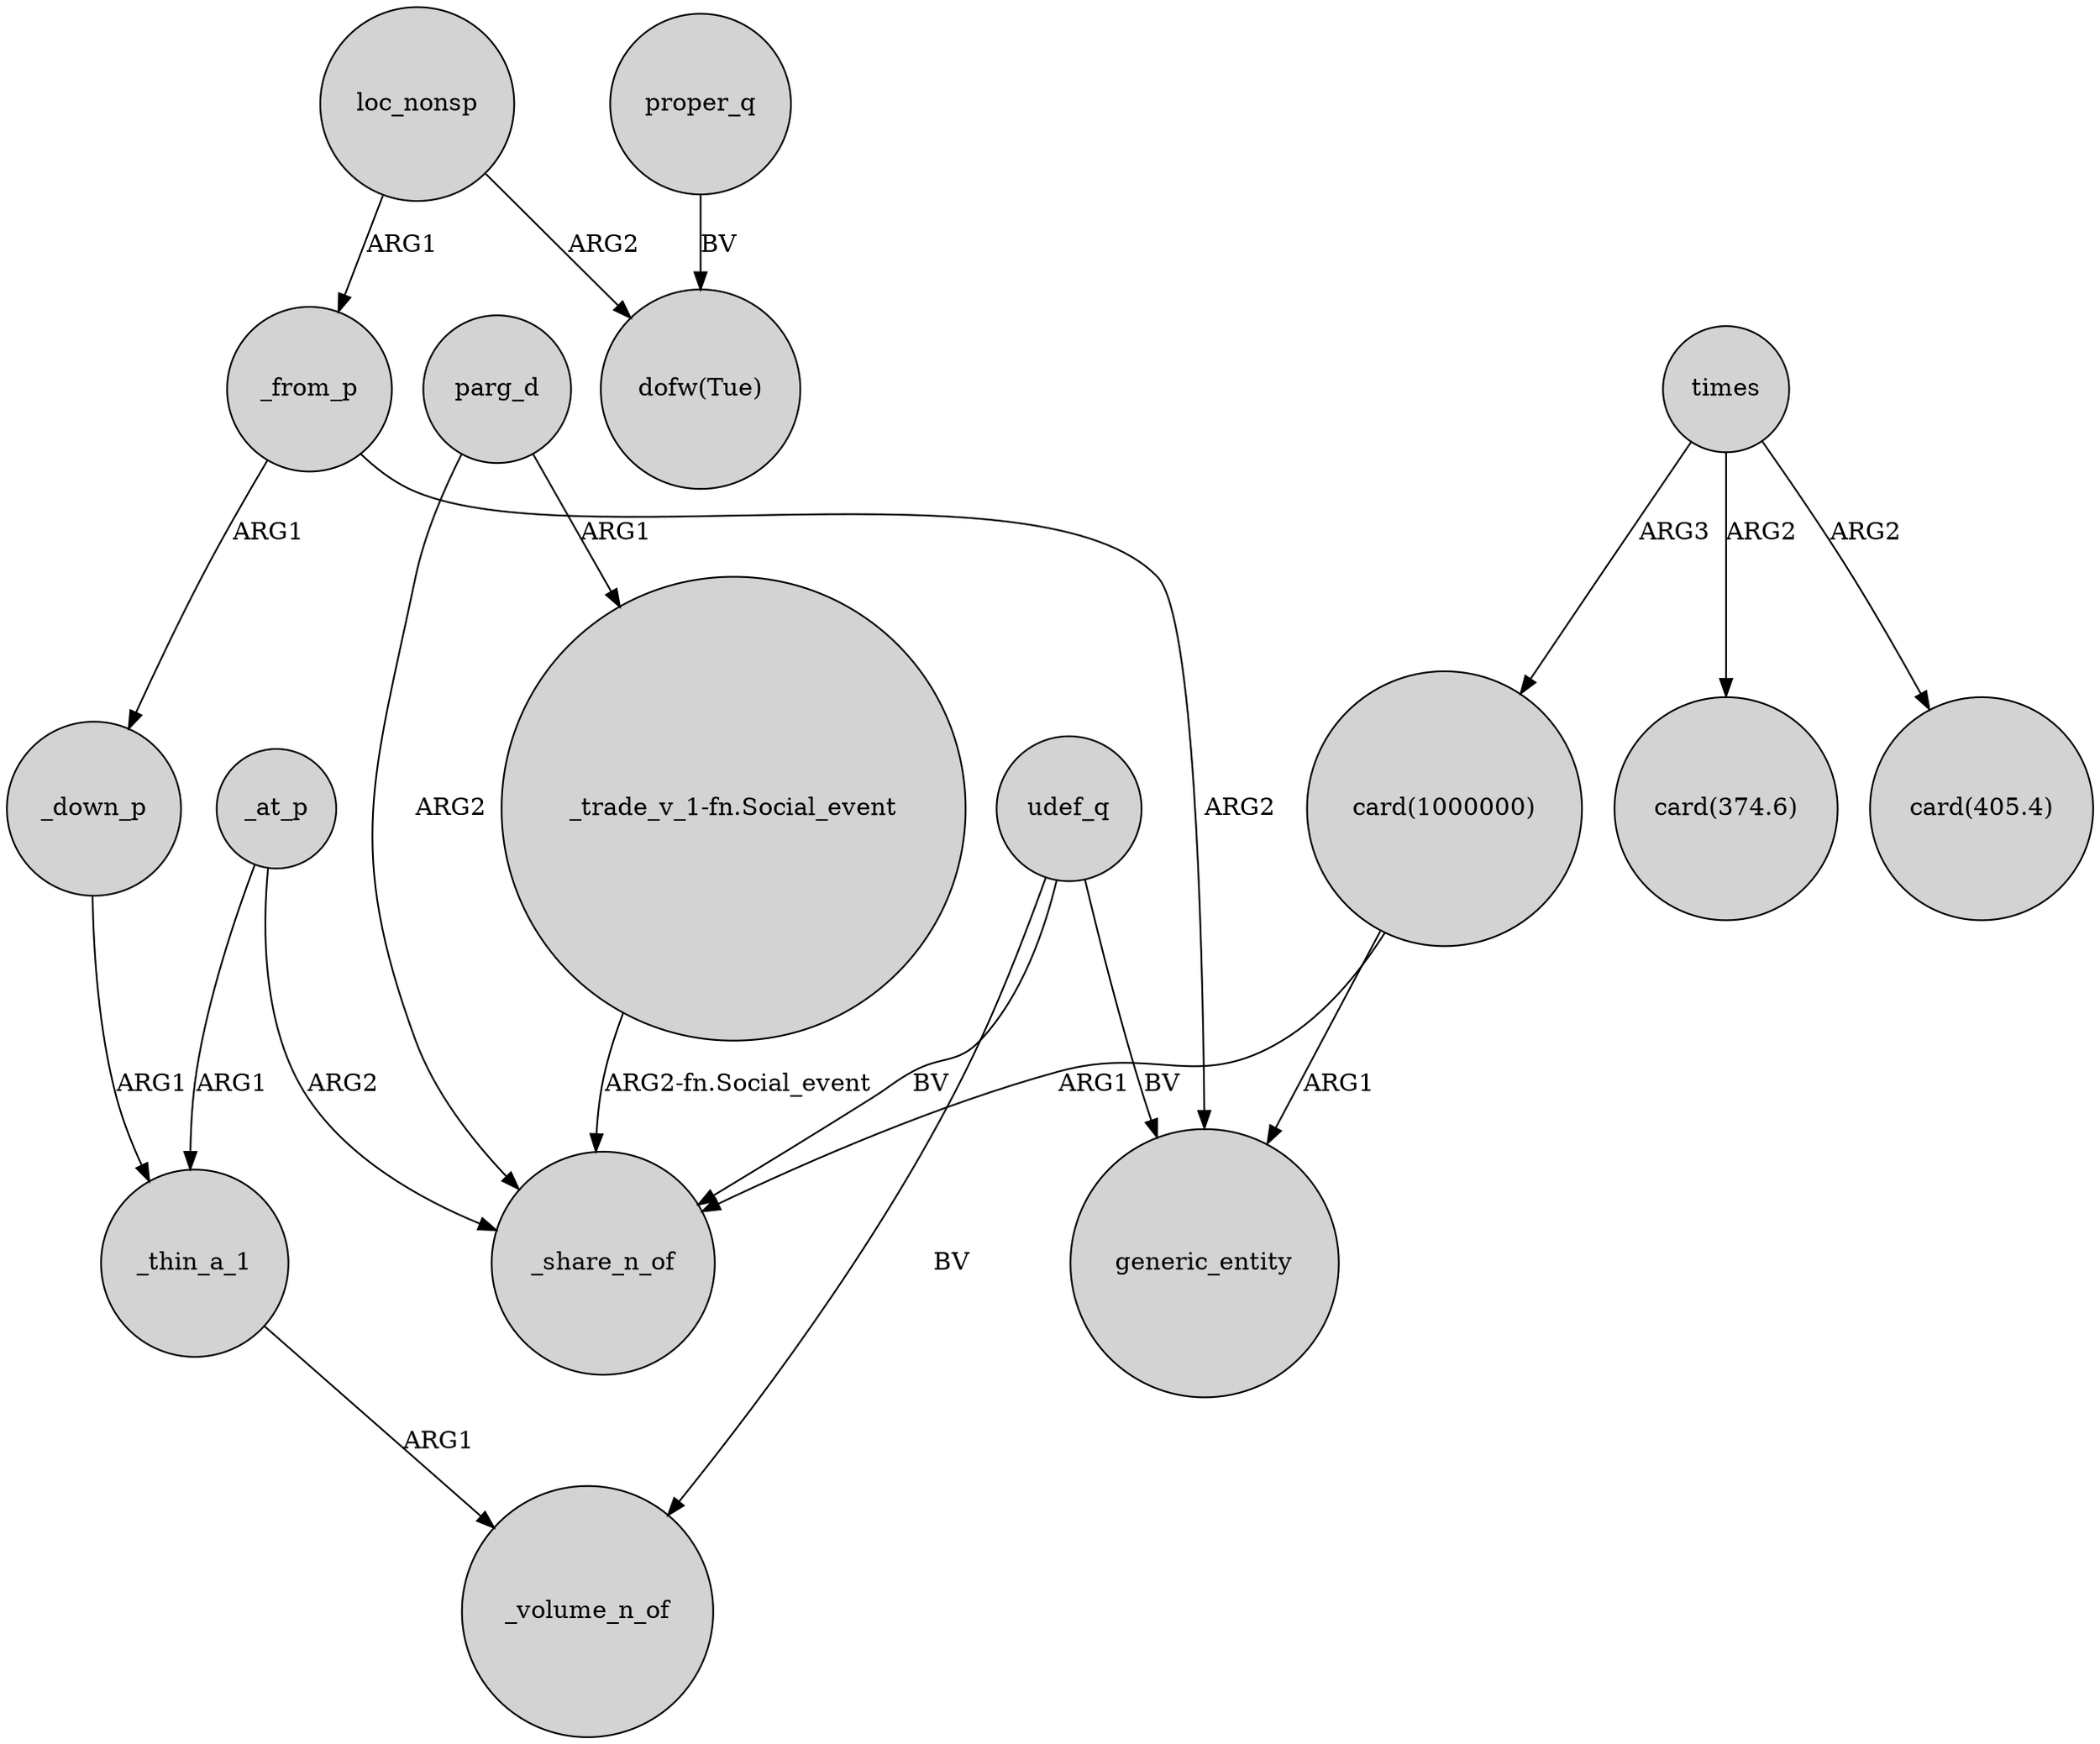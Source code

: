 digraph {
	node [shape=circle style=filled]
	_at_p -> _thin_a_1 [label=ARG1]
	loc_nonsp -> _from_p [label=ARG1]
	parg_d -> "_trade_v_1-fn.Social_event" [label=ARG1]
	_at_p -> _share_n_of [label=ARG2]
	_down_p -> _thin_a_1 [label=ARG1]
	_thin_a_1 -> _volume_n_of [label=ARG1]
	_from_p -> generic_entity [label=ARG2]
	times -> "card(1000000)" [label=ARG3]
	"_trade_v_1-fn.Social_event" -> _share_n_of [label="ARG2-fn.Social_event"]
	udef_q -> _volume_n_of [label=BV]
	udef_q -> generic_entity [label=BV]
	_from_p -> _down_p [label=ARG1]
	"card(1000000)" -> generic_entity [label=ARG1]
	udef_q -> _share_n_of [label=BV]
	"card(1000000)" -> _share_n_of [label=ARG1]
	proper_q -> "dofw(Tue)" [label=BV]
	times -> "card(374.6)" [label=ARG2]
	times -> "card(405.4)" [label=ARG2]
	parg_d -> _share_n_of [label=ARG2]
	loc_nonsp -> "dofw(Tue)" [label=ARG2]
}
